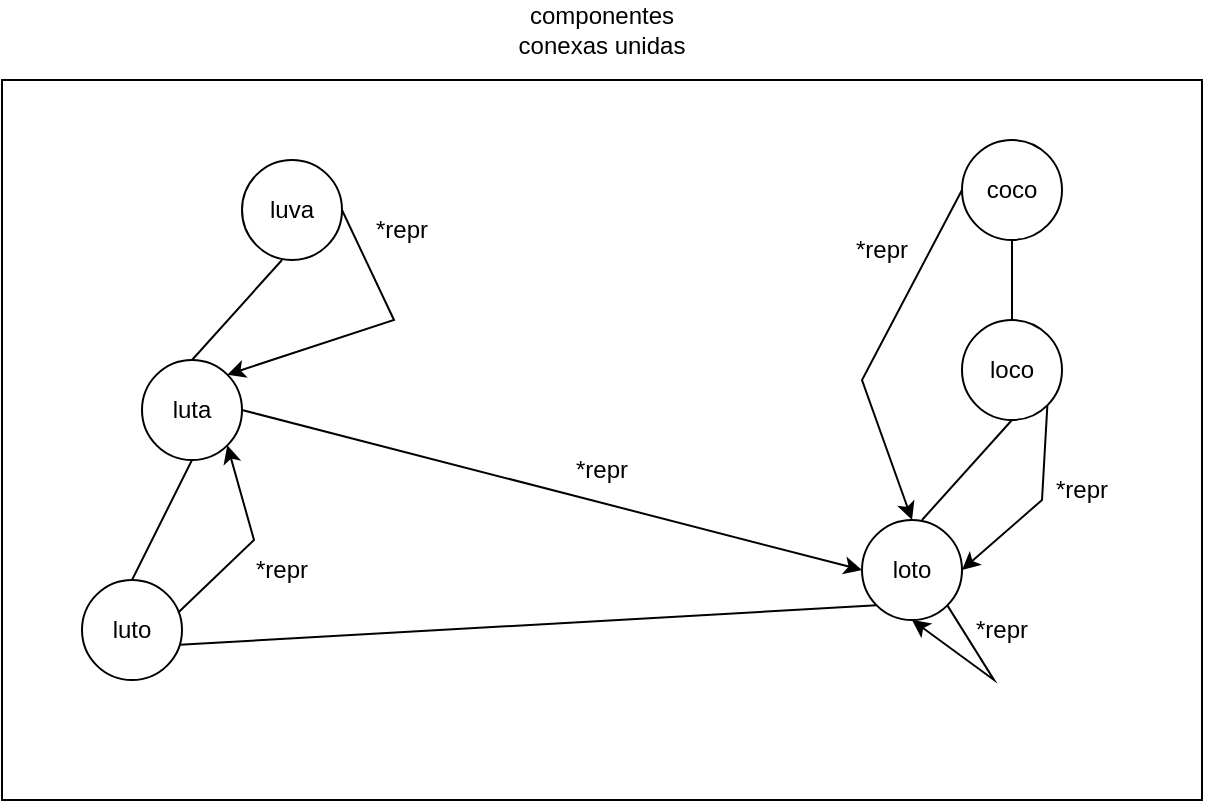 <mxfile version="20.8.3" type="device"><diagram id="2hzA-ghk2JOP1FPJ_Jh0" name="Página-1"><mxGraphModel dx="988" dy="541" grid="1" gridSize="10" guides="1" tooltips="1" connect="1" arrows="1" fold="1" page="1" pageScale="1" pageWidth="827" pageHeight="1169" math="0" shadow="0"><root><mxCell id="0"/><mxCell id="1" parent="0"/><mxCell id="76H9q1YHNIg_T2o9l6X4-8" value="" style="rounded=0;whiteSpace=wrap;html=1;" parent="1" vertex="1"><mxGeometry x="114" y="70" width="600" height="360" as="geometry"/></mxCell><mxCell id="76H9q1YHNIg_T2o9l6X4-1" value="luto" style="ellipse;whiteSpace=wrap;html=1;aspect=fixed;" parent="1" vertex="1"><mxGeometry x="154" y="320" width="50" height="50" as="geometry"/></mxCell><mxCell id="76H9q1YHNIg_T2o9l6X4-2" value="luta" style="ellipse;whiteSpace=wrap;html=1;aspect=fixed;" parent="1" vertex="1"><mxGeometry x="184" y="210" width="50" height="50" as="geometry"/></mxCell><mxCell id="76H9q1YHNIg_T2o9l6X4-3" value="luva" style="ellipse;whiteSpace=wrap;html=1;aspect=fixed;" parent="1" vertex="1"><mxGeometry x="234" y="110" width="50" height="50" as="geometry"/></mxCell><mxCell id="76H9q1YHNIg_T2o9l6X4-4" value="loto" style="ellipse;whiteSpace=wrap;html=1;aspect=fixed;" parent="1" vertex="1"><mxGeometry x="544" y="290" width="50" height="50" as="geometry"/></mxCell><mxCell id="76H9q1YHNIg_T2o9l6X4-5" value="loco" style="ellipse;whiteSpace=wrap;html=1;aspect=fixed;" parent="1" vertex="1"><mxGeometry x="594" y="190" width="50" height="50" as="geometry"/></mxCell><mxCell id="76H9q1YHNIg_T2o9l6X4-6" value="coco" style="ellipse;whiteSpace=wrap;html=1;aspect=fixed;" parent="1" vertex="1"><mxGeometry x="594" y="100" width="50" height="50" as="geometry"/></mxCell><mxCell id="76H9q1YHNIg_T2o9l6X4-13" value="" style="endArrow=none;html=1;rounded=0;exitX=0.5;exitY=0;exitDx=0;exitDy=0;entryX=0.5;entryY=1;entryDx=0;entryDy=0;" parent="1" source="76H9q1YHNIg_T2o9l6X4-1" target="76H9q1YHNIg_T2o9l6X4-2" edge="1"><mxGeometry width="50" height="50" relative="1" as="geometry"><mxPoint x="164" y="320" as="sourcePoint"/><mxPoint x="214" y="270" as="targetPoint"/></mxGeometry></mxCell><mxCell id="76H9q1YHNIg_T2o9l6X4-14" value="" style="endArrow=none;html=1;rounded=0;exitX=0.5;exitY=0;exitDx=0;exitDy=0;" parent="1" source="76H9q1YHNIg_T2o9l6X4-2" edge="1"><mxGeometry width="50" height="50" relative="1" as="geometry"><mxPoint x="204" y="210" as="sourcePoint"/><mxPoint x="254" y="160" as="targetPoint"/></mxGeometry></mxCell><mxCell id="76H9q1YHNIg_T2o9l6X4-15" value="" style="endArrow=none;html=1;rounded=0;exitX=0.5;exitY=0;exitDx=0;exitDy=0;entryX=0.5;entryY=1;entryDx=0;entryDy=0;" parent="1" source="76H9q1YHNIg_T2o9l6X4-5" target="76H9q1YHNIg_T2o9l6X4-6" edge="1"><mxGeometry width="50" height="50" relative="1" as="geometry"><mxPoint x="594" y="190" as="sourcePoint"/><mxPoint x="644" y="140" as="targetPoint"/></mxGeometry></mxCell><mxCell id="76H9q1YHNIg_T2o9l6X4-16" value="" style="endArrow=none;html=1;rounded=0;entryX=0.5;entryY=1;entryDx=0;entryDy=0;" parent="1" target="76H9q1YHNIg_T2o9l6X4-5" edge="1"><mxGeometry width="50" height="50" relative="1" as="geometry"><mxPoint x="574" y="290" as="sourcePoint"/><mxPoint x="624" y="240" as="targetPoint"/></mxGeometry></mxCell><mxCell id="76H9q1YHNIg_T2o9l6X4-33" value="" style="endArrow=classic;html=1;rounded=0;exitX=0;exitY=0.5;exitDx=0;exitDy=0;entryX=0.5;entryY=0;entryDx=0;entryDy=0;" parent="1" source="76H9q1YHNIg_T2o9l6X4-6" target="76H9q1YHNIg_T2o9l6X4-4" edge="1"><mxGeometry width="50" height="50" relative="1" as="geometry"><mxPoint x="514" y="170" as="sourcePoint"/><mxPoint x="564" y="120" as="targetPoint"/><Array as="points"><mxPoint x="544" y="220"/></Array></mxGeometry></mxCell><mxCell id="76H9q1YHNIg_T2o9l6X4-35" value="" style="endArrow=classic;html=1;rounded=0;exitX=1;exitY=1;exitDx=0;exitDy=0;entryX=1;entryY=0.5;entryDx=0;entryDy=0;" parent="1" source="76H9q1YHNIg_T2o9l6X4-5" target="76H9q1YHNIg_T2o9l6X4-4" edge="1"><mxGeometry width="50" height="50" relative="1" as="geometry"><mxPoint x="624" y="320" as="sourcePoint"/><mxPoint x="674" y="270" as="targetPoint"/><Array as="points"><mxPoint x="634" y="280"/></Array></mxGeometry></mxCell><mxCell id="76H9q1YHNIg_T2o9l6X4-36" value="*repr" style="text;html=1;strokeColor=none;fillColor=none;align=center;verticalAlign=middle;whiteSpace=wrap;rounded=0;" parent="1" vertex="1"><mxGeometry x="624" y="260" width="60" height="30" as="geometry"/></mxCell><mxCell id="76H9q1YHNIg_T2o9l6X4-38" value="*repr" style="text;html=1;strokeColor=none;fillColor=none;align=center;verticalAlign=middle;whiteSpace=wrap;rounded=0;" parent="1" vertex="1"><mxGeometry x="524" y="140" width="60" height="30" as="geometry"/></mxCell><mxCell id="76H9q1YHNIg_T2o9l6X4-49" value="componentes conexas unidas" style="text;html=1;strokeColor=none;fillColor=none;align=center;verticalAlign=middle;whiteSpace=wrap;rounded=0;" parent="1" vertex="1"><mxGeometry x="364" y="30" width="100" height="30" as="geometry"/></mxCell><mxCell id="76H9q1YHNIg_T2o9l6X4-50" value="" style="endArrow=none;html=1;rounded=0;exitX=0.976;exitY=0.648;exitDx=0;exitDy=0;exitPerimeter=0;entryX=0;entryY=1;entryDx=0;entryDy=0;" parent="1" source="76H9q1YHNIg_T2o9l6X4-1" target="76H9q1YHNIg_T2o9l6X4-4" edge="1"><mxGeometry width="50" height="50" relative="1" as="geometry"><mxPoint x="390" y="270" as="sourcePoint"/><mxPoint x="440" y="220" as="targetPoint"/></mxGeometry></mxCell><mxCell id="76H9q1YHNIg_T2o9l6X4-51" value="" style="endArrow=classic;html=1;rounded=0;exitX=1;exitY=1;exitDx=0;exitDy=0;entryX=0.5;entryY=1;entryDx=0;entryDy=0;" parent="1" source="76H9q1YHNIg_T2o9l6X4-4" target="76H9q1YHNIg_T2o9l6X4-4" edge="1"><mxGeometry width="50" height="50" relative="1" as="geometry"><mxPoint x="590" y="400" as="sourcePoint"/><mxPoint x="640" y="350" as="targetPoint"/><Array as="points"><mxPoint x="610" y="370"/></Array></mxGeometry></mxCell><mxCell id="76H9q1YHNIg_T2o9l6X4-52" value="*repr" style="text;html=1;strokeColor=none;fillColor=none;align=center;verticalAlign=middle;whiteSpace=wrap;rounded=0;" parent="1" vertex="1"><mxGeometry x="584" y="330" width="60" height="30" as="geometry"/></mxCell><mxCell id="76H9q1YHNIg_T2o9l6X4-54" value="" style="endArrow=classic;html=1;rounded=0;exitX=1;exitY=0.5;exitDx=0;exitDy=0;entryX=0;entryY=0.5;entryDx=0;entryDy=0;" parent="1" source="76H9q1YHNIg_T2o9l6X4-2" target="76H9q1YHNIg_T2o9l6X4-4" edge="1"><mxGeometry width="50" height="50" relative="1" as="geometry"><mxPoint x="240" y="260" as="sourcePoint"/><mxPoint x="290" y="210" as="targetPoint"/></mxGeometry></mxCell><mxCell id="76H9q1YHNIg_T2o9l6X4-55" value="" style="endArrow=classic;html=1;rounded=0;exitX=1;exitY=0.5;exitDx=0;exitDy=0;entryX=1;entryY=0;entryDx=0;entryDy=0;" parent="1" source="76H9q1YHNIg_T2o9l6X4-3" target="76H9q1YHNIg_T2o9l6X4-2" edge="1"><mxGeometry width="50" height="50" relative="1" as="geometry"><mxPoint x="290" y="160" as="sourcePoint"/><mxPoint x="340" y="110" as="targetPoint"/><Array as="points"><mxPoint x="310" y="190"/></Array></mxGeometry></mxCell><mxCell id="76H9q1YHNIg_T2o9l6X4-57" value="" style="endArrow=classic;html=1;rounded=0;exitX=0.96;exitY=0.328;exitDx=0;exitDy=0;exitPerimeter=0;entryX=1;entryY=1;entryDx=0;entryDy=0;" parent="1" source="76H9q1YHNIg_T2o9l6X4-1" target="76H9q1YHNIg_T2o9l6X4-2" edge="1"><mxGeometry width="50" height="50" relative="1" as="geometry"><mxPoint x="210" y="330" as="sourcePoint"/><mxPoint x="260" y="280" as="targetPoint"/><Array as="points"><mxPoint x="240" y="300"/></Array></mxGeometry></mxCell><mxCell id="76H9q1YHNIg_T2o9l6X4-58" value="*repr" style="text;html=1;strokeColor=none;fillColor=none;align=center;verticalAlign=middle;whiteSpace=wrap;rounded=0;" parent="1" vertex="1"><mxGeometry x="384" y="250" width="60" height="30" as="geometry"/></mxCell><mxCell id="76H9q1YHNIg_T2o9l6X4-59" value="*repr" style="text;html=1;strokeColor=none;fillColor=none;align=center;verticalAlign=middle;whiteSpace=wrap;rounded=0;" parent="1" vertex="1"><mxGeometry x="284" y="130" width="60" height="30" as="geometry"/></mxCell><mxCell id="76H9q1YHNIg_T2o9l6X4-60" value="*repr" style="text;html=1;strokeColor=none;fillColor=none;align=center;verticalAlign=middle;whiteSpace=wrap;rounded=0;" parent="1" vertex="1"><mxGeometry x="224" y="300" width="60" height="30" as="geometry"/></mxCell></root></mxGraphModel></diagram></mxfile>